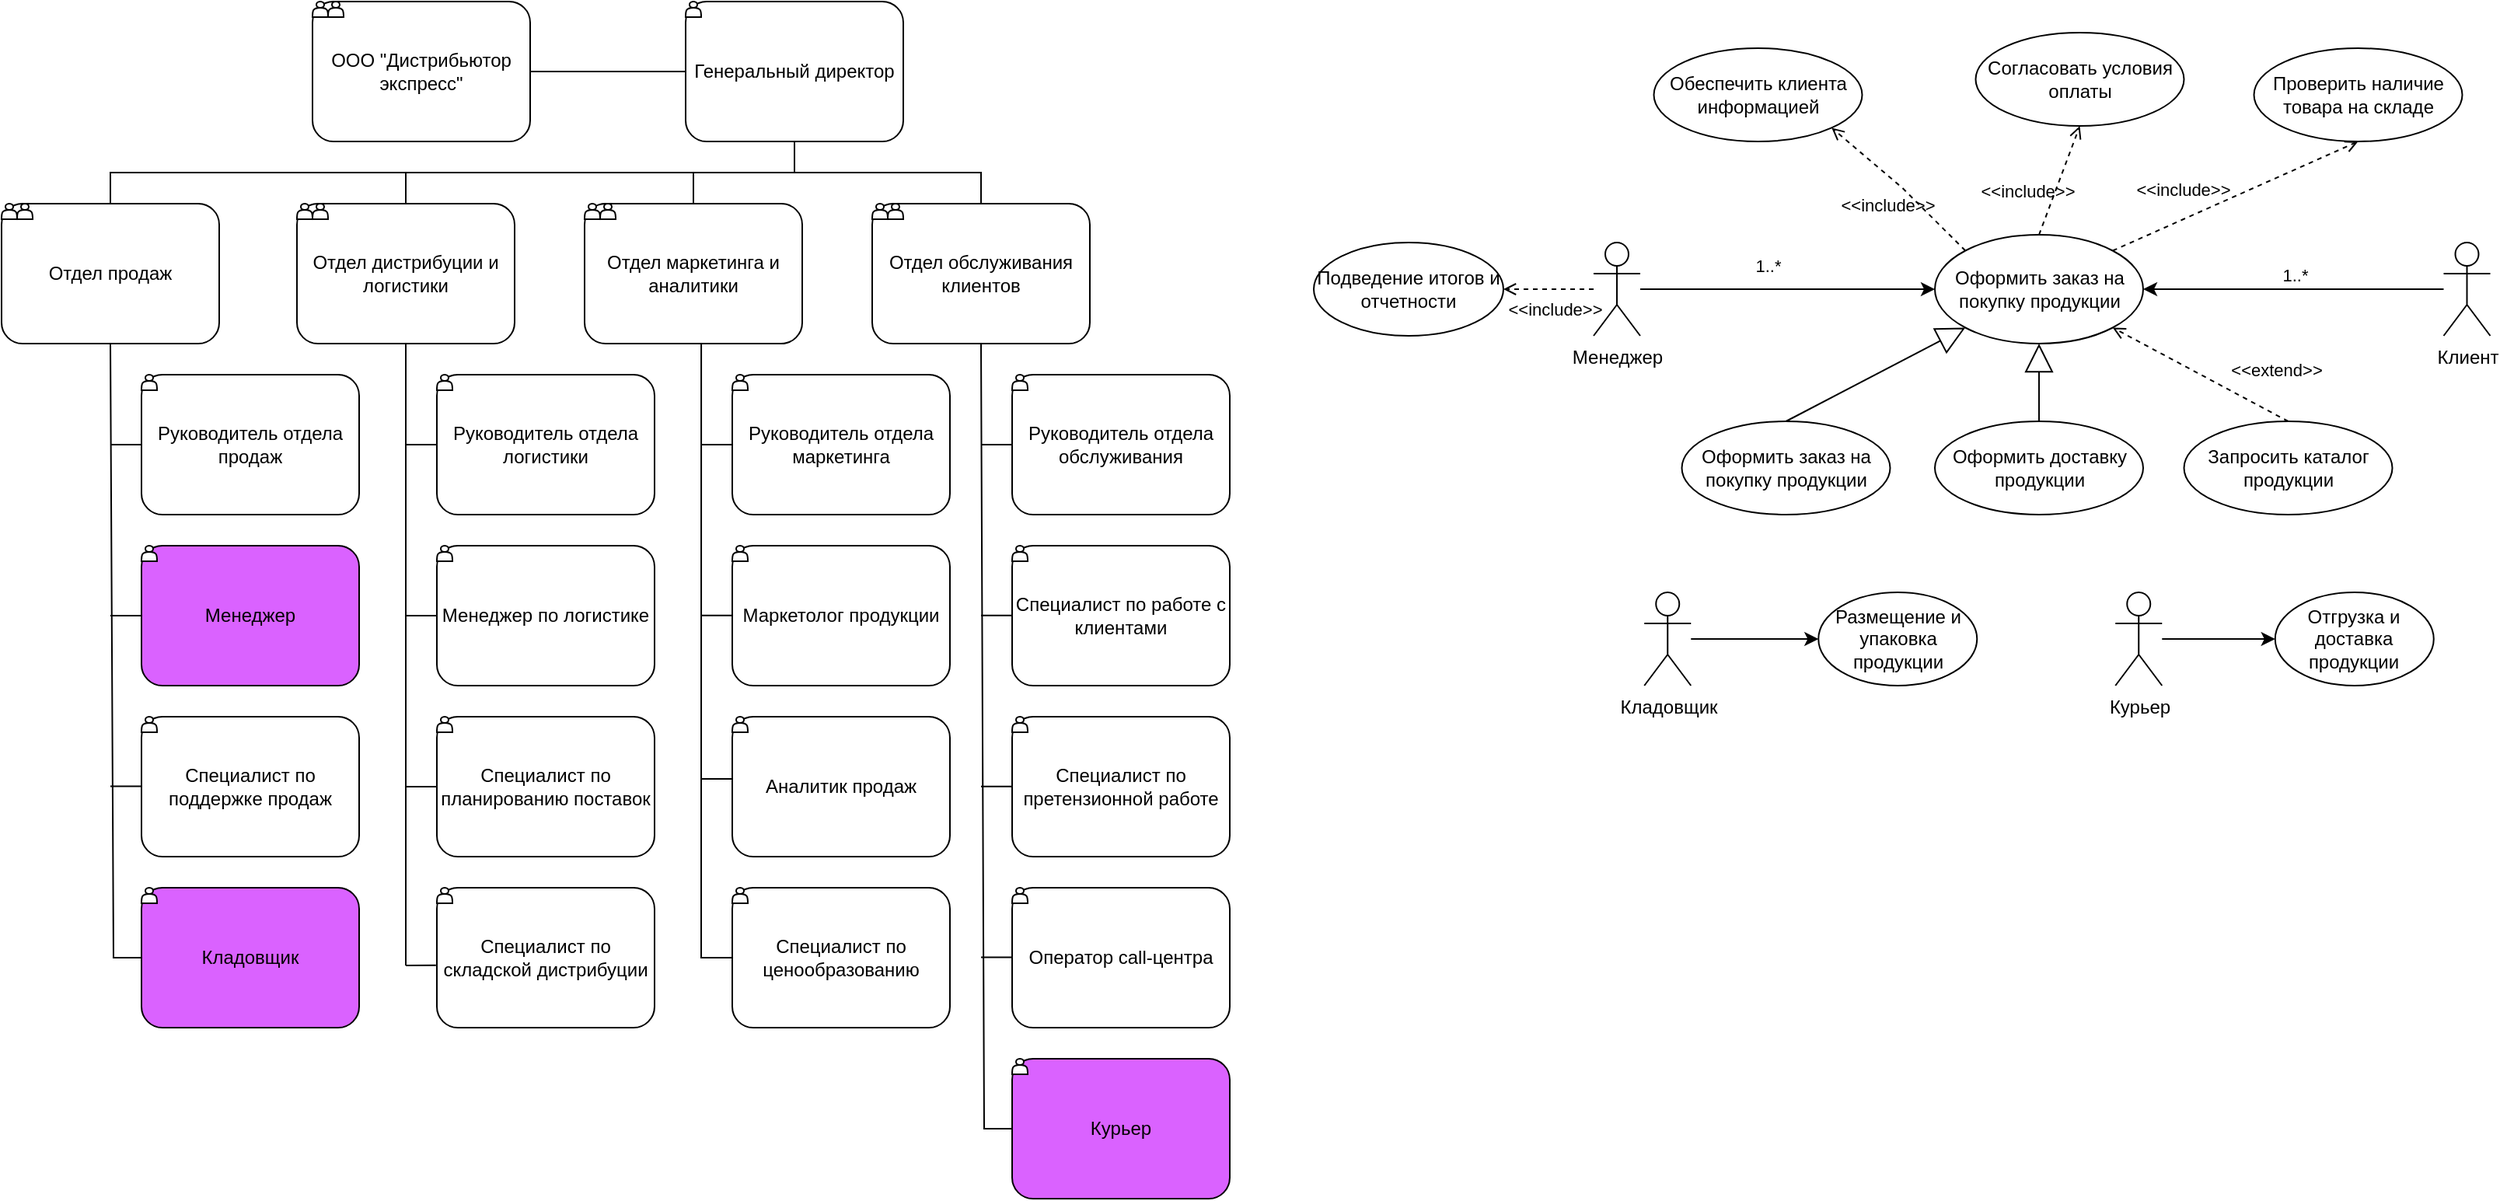 <mxfile version="28.2.6">
  <diagram name="Страница — 1" id="c6xEdB5K4qL8h1SHKxz1">
    <mxGraphModel dx="1753" dy="818" grid="1" gridSize="10" guides="1" tooltips="1" connect="1" arrows="1" fold="1" page="1" pageScale="1" pageWidth="827" pageHeight="1169" math="0" shadow="0">
      <root>
        <mxCell id="0" />
        <mxCell id="1" parent="0" />
        <mxCell id="CNhippC-PvLOj3uCZCu6-1" value="&lt;div style=&quot;&quot;&gt;&lt;span style=&quot;background-color: transparent; color: light-dark(rgb(0, 0, 0), rgb(255, 255, 255));&quot;&gt;ООО &quot;Дистрибьютор экспресс&quot;&lt;/span&gt;&lt;/div&gt;" style="rounded=1;whiteSpace=wrap;html=1;align=center;" parent="1" vertex="1">
          <mxGeometry x="218" y="80" width="140" height="90" as="geometry" />
        </mxCell>
        <mxCell id="CNhippC-PvLOj3uCZCu6-2" value="" style="shape=actor;whiteSpace=wrap;html=1;" parent="1" vertex="1">
          <mxGeometry x="218" y="80" width="10" height="10" as="geometry" />
        </mxCell>
        <mxCell id="CNhippC-PvLOj3uCZCu6-3" value="&lt;div style=&quot;&quot;&gt;&lt;span style=&quot;background-color: transparent; color: light-dark(rgb(0, 0, 0), rgb(255, 255, 255));&quot;&gt;Генеральный директор&lt;/span&gt;&lt;/div&gt;" style="rounded=1;whiteSpace=wrap;html=1;align=center;" parent="1" vertex="1">
          <mxGeometry x="458" y="80" width="140" height="90" as="geometry" />
        </mxCell>
        <mxCell id="CNhippC-PvLOj3uCZCu6-4" value="" style="shape=actor;whiteSpace=wrap;html=1;" parent="1" vertex="1">
          <mxGeometry x="458" y="80" width="10" height="10" as="geometry" />
        </mxCell>
        <mxCell id="CNhippC-PvLOj3uCZCu6-6" value="" style="endArrow=none;html=1;rounded=0;exitX=1;exitY=0.5;exitDx=0;exitDy=0;entryX=0;entryY=0.5;entryDx=0;entryDy=0;" parent="1" source="CNhippC-PvLOj3uCZCu6-1" target="CNhippC-PvLOj3uCZCu6-3" edge="1">
          <mxGeometry width="50" height="50" relative="1" as="geometry">
            <mxPoint x="398" y="250" as="sourcePoint" />
            <mxPoint x="448" y="200" as="targetPoint" />
          </mxGeometry>
        </mxCell>
        <mxCell id="CNhippC-PvLOj3uCZCu6-7" value="" style="shape=actor;whiteSpace=wrap;html=1;" parent="1" vertex="1">
          <mxGeometry x="228" y="80" width="10" height="10" as="geometry" />
        </mxCell>
        <mxCell id="CNhippC-PvLOj3uCZCu6-9" value="&lt;div style=&quot;&quot;&gt;&lt;span style=&quot;background-color: transparent; color: light-dark(rgb(0, 0, 0), rgb(255, 255, 255));&quot;&gt;Отдел продаж&lt;/span&gt;&lt;/div&gt;" style="rounded=1;whiteSpace=wrap;html=1;align=center;" parent="1" vertex="1">
          <mxGeometry x="18" y="210" width="140" height="90" as="geometry" />
        </mxCell>
        <mxCell id="CNhippC-PvLOj3uCZCu6-10" value="" style="shape=actor;whiteSpace=wrap;html=1;" parent="1" vertex="1">
          <mxGeometry x="18" y="210" width="10" height="10" as="geometry" />
        </mxCell>
        <mxCell id="CNhippC-PvLOj3uCZCu6-11" value="" style="shape=actor;whiteSpace=wrap;html=1;" parent="1" vertex="1">
          <mxGeometry x="28" y="210" width="10" height="10" as="geometry" />
        </mxCell>
        <mxCell id="CNhippC-PvLOj3uCZCu6-12" value="&lt;div style=&quot;&quot;&gt;Руководитель отдела продаж&lt;/div&gt;" style="rounded=1;whiteSpace=wrap;html=1;align=center;" parent="1" vertex="1">
          <mxGeometry x="108" y="320" width="140" height="90" as="geometry" />
        </mxCell>
        <mxCell id="CNhippC-PvLOj3uCZCu6-13" value="" style="shape=actor;whiteSpace=wrap;html=1;" parent="1" vertex="1">
          <mxGeometry x="108" y="320" width="10" height="10" as="geometry" />
        </mxCell>
        <mxCell id="CNhippC-PvLOj3uCZCu6-14" value="&lt;div style=&quot;&quot;&gt;Менеджер&lt;/div&gt;" style="rounded=1;whiteSpace=wrap;html=1;align=center;fillColor=#DA62FF;" parent="1" vertex="1">
          <mxGeometry x="108" y="430" width="140" height="90" as="geometry" />
        </mxCell>
        <mxCell id="CNhippC-PvLOj3uCZCu6-15" value="" style="shape=actor;whiteSpace=wrap;html=1;" parent="1" vertex="1">
          <mxGeometry x="108" y="430" width="10" height="10" as="geometry" />
        </mxCell>
        <mxCell id="CNhippC-PvLOj3uCZCu6-16" value="&lt;div style=&quot;&quot;&gt;Специалист по поддержке продаж&lt;/div&gt;" style="rounded=1;whiteSpace=wrap;html=1;align=center;" parent="1" vertex="1">
          <mxGeometry x="108" y="540" width="140" height="90" as="geometry" />
        </mxCell>
        <mxCell id="CNhippC-PvLOj3uCZCu6-17" value="" style="shape=actor;whiteSpace=wrap;html=1;" parent="1" vertex="1">
          <mxGeometry x="108" y="540" width="10" height="10" as="geometry" />
        </mxCell>
        <mxCell id="CNhippC-PvLOj3uCZCu6-18" value="" style="endArrow=none;html=1;rounded=0;entryX=0.5;entryY=1;entryDx=0;entryDy=0;exitX=0.5;exitY=0;exitDx=0;exitDy=0;" parent="1" source="CNhippC-PvLOj3uCZCu6-9" target="CNhippC-PvLOj3uCZCu6-3" edge="1">
          <mxGeometry width="50" height="50" relative="1" as="geometry">
            <mxPoint x="88" y="190" as="sourcePoint" />
            <mxPoint x="288" y="250" as="targetPoint" />
            <Array as="points">
              <mxPoint x="88" y="190" />
              <mxPoint x="528" y="190" />
            </Array>
          </mxGeometry>
        </mxCell>
        <mxCell id="CNhippC-PvLOj3uCZCu6-19" value="" style="endArrow=none;html=1;rounded=0;entryX=0.5;entryY=1;entryDx=0;entryDy=0;exitX=0;exitY=0.5;exitDx=0;exitDy=0;" parent="1" source="CNhippC-PvLOj3uCZCu6-79" target="CNhippC-PvLOj3uCZCu6-9" edge="1">
          <mxGeometry width="50" height="50" relative="1" as="geometry">
            <mxPoint x="58" y="550" as="sourcePoint" />
            <mxPoint x="288" y="270" as="targetPoint" />
            <Array as="points">
              <mxPoint x="90" y="695" />
            </Array>
          </mxGeometry>
        </mxCell>
        <mxCell id="CNhippC-PvLOj3uCZCu6-20" value="" style="endArrow=none;html=1;rounded=0;entryX=0;entryY=0.5;entryDx=0;entryDy=0;" parent="1" target="CNhippC-PvLOj3uCZCu6-12" edge="1">
          <mxGeometry width="50" height="50" relative="1" as="geometry">
            <mxPoint x="88" y="365" as="sourcePoint" />
            <mxPoint x="388" y="340" as="targetPoint" />
          </mxGeometry>
        </mxCell>
        <mxCell id="CNhippC-PvLOj3uCZCu6-21" value="" style="endArrow=none;html=1;rounded=0;exitX=0;exitY=0.5;exitDx=0;exitDy=0;" parent="1" source="CNhippC-PvLOj3uCZCu6-14" edge="1">
          <mxGeometry width="50" height="50" relative="1" as="geometry">
            <mxPoint x="378" y="530" as="sourcePoint" />
            <mxPoint x="88" y="475" as="targetPoint" />
          </mxGeometry>
        </mxCell>
        <mxCell id="CNhippC-PvLOj3uCZCu6-23" value="&lt;div style=&quot;&quot;&gt;&lt;span style=&quot;background-color: transparent; color: light-dark(rgb(0, 0, 0), rgb(255, 255, 255));&quot;&gt;Отдел дистрибуции и логистики&lt;/span&gt;&lt;/div&gt;" style="rounded=1;whiteSpace=wrap;html=1;align=center;" parent="1" vertex="1">
          <mxGeometry x="208" y="210" width="140" height="90" as="geometry" />
        </mxCell>
        <mxCell id="CNhippC-PvLOj3uCZCu6-24" value="" style="shape=actor;whiteSpace=wrap;html=1;" parent="1" vertex="1">
          <mxGeometry x="208" y="210" width="10" height="10" as="geometry" />
        </mxCell>
        <mxCell id="CNhippC-PvLOj3uCZCu6-25" value="" style="shape=actor;whiteSpace=wrap;html=1;" parent="1" vertex="1">
          <mxGeometry x="218" y="210" width="10" height="10" as="geometry" />
        </mxCell>
        <mxCell id="CNhippC-PvLOj3uCZCu6-26" value="" style="endArrow=none;html=1;rounded=0;entryX=0.5;entryY=0;entryDx=0;entryDy=0;" parent="1" target="CNhippC-PvLOj3uCZCu6-23" edge="1">
          <mxGeometry width="50" height="50" relative="1" as="geometry">
            <mxPoint x="278" y="190" as="sourcePoint" />
            <mxPoint x="428" y="220" as="targetPoint" />
          </mxGeometry>
        </mxCell>
        <mxCell id="CNhippC-PvLOj3uCZCu6-27" value="&lt;div style=&quot;&quot;&gt;Руководитель отдела логистики&lt;/div&gt;" style="rounded=1;whiteSpace=wrap;html=1;align=center;" parent="1" vertex="1">
          <mxGeometry x="298" y="320" width="140" height="90" as="geometry" />
        </mxCell>
        <mxCell id="CNhippC-PvLOj3uCZCu6-28" value="" style="shape=actor;whiteSpace=wrap;html=1;" parent="1" vertex="1">
          <mxGeometry x="298" y="320" width="10" height="10" as="geometry" />
        </mxCell>
        <mxCell id="CNhippC-PvLOj3uCZCu6-29" value="&lt;div style=&quot;&quot;&gt;Менеджер по логистике&lt;/div&gt;" style="rounded=1;whiteSpace=wrap;html=1;align=center;" parent="1" vertex="1">
          <mxGeometry x="298" y="430" width="140" height="90" as="geometry" />
        </mxCell>
        <mxCell id="CNhippC-PvLOj3uCZCu6-30" value="" style="shape=actor;whiteSpace=wrap;html=1;" parent="1" vertex="1">
          <mxGeometry x="298" y="430" width="10" height="10" as="geometry" />
        </mxCell>
        <mxCell id="CNhippC-PvLOj3uCZCu6-31" value="&lt;div style=&quot;&quot;&gt;Специалист по планированию поставок&lt;/div&gt;" style="rounded=1;whiteSpace=wrap;html=1;align=center;" parent="1" vertex="1">
          <mxGeometry x="298" y="540" width="140" height="90" as="geometry" />
        </mxCell>
        <mxCell id="CNhippC-PvLOj3uCZCu6-32" value="" style="shape=actor;whiteSpace=wrap;html=1;" parent="1" vertex="1">
          <mxGeometry x="298" y="540" width="10" height="10" as="geometry" />
        </mxCell>
        <mxCell id="CNhippC-PvLOj3uCZCu6-33" value="" style="endArrow=none;html=1;rounded=0;entryX=0.5;entryY=1;entryDx=0;entryDy=0;exitX=0;exitY=0.5;exitDx=0;exitDy=0;" parent="1" source="CNhippC-PvLOj3uCZCu6-31" target="CNhippC-PvLOj3uCZCu6-23" edge="1">
          <mxGeometry width="50" height="50" relative="1" as="geometry">
            <mxPoint x="448" y="440" as="sourcePoint" />
            <mxPoint x="498" y="390" as="targetPoint" />
            <Array as="points">
              <mxPoint x="278" y="585" />
            </Array>
          </mxGeometry>
        </mxCell>
        <mxCell id="CNhippC-PvLOj3uCZCu6-34" value="" style="endArrow=none;html=1;rounded=0;entryX=0;entryY=0.5;entryDx=0;entryDy=0;" parent="1" target="CNhippC-PvLOj3uCZCu6-29" edge="1">
          <mxGeometry width="50" height="50" relative="1" as="geometry">
            <mxPoint x="278" y="475" as="sourcePoint" />
            <mxPoint x="518" y="340" as="targetPoint" />
          </mxGeometry>
        </mxCell>
        <mxCell id="CNhippC-PvLOj3uCZCu6-35" value="" style="endArrow=none;html=1;rounded=0;entryX=0;entryY=0.5;entryDx=0;entryDy=0;" parent="1" target="CNhippC-PvLOj3uCZCu6-27" edge="1">
          <mxGeometry width="50" height="50" relative="1" as="geometry">
            <mxPoint x="278" y="365" as="sourcePoint" />
            <mxPoint x="568" y="300" as="targetPoint" />
          </mxGeometry>
        </mxCell>
        <mxCell id="CNhippC-PvLOj3uCZCu6-36" value="&lt;div style=&quot;&quot;&gt;Руководитель отдела маркетинга&lt;/div&gt;" style="rounded=1;whiteSpace=wrap;html=1;align=center;" parent="1" vertex="1">
          <mxGeometry x="488" y="320" width="140" height="90" as="geometry" />
        </mxCell>
        <mxCell id="CNhippC-PvLOj3uCZCu6-37" value="" style="shape=actor;whiteSpace=wrap;html=1;" parent="1" vertex="1">
          <mxGeometry x="488" y="320" width="10" height="10" as="geometry" />
        </mxCell>
        <mxCell id="CNhippC-PvLOj3uCZCu6-38" value="&lt;div style=&quot;&quot;&gt;&lt;span style=&quot;background-color: transparent; color: light-dark(rgb(0, 0, 0), rgb(255, 255, 255));&quot;&gt;Отдел маркетинга и аналитики&lt;/span&gt;&lt;/div&gt;" style="rounded=1;whiteSpace=wrap;html=1;align=center;" parent="1" vertex="1">
          <mxGeometry x="393" y="210" width="140" height="90" as="geometry" />
        </mxCell>
        <mxCell id="CNhippC-PvLOj3uCZCu6-39" value="" style="shape=actor;whiteSpace=wrap;html=1;" parent="1" vertex="1">
          <mxGeometry x="393" y="210" width="10" height="10" as="geometry" />
        </mxCell>
        <mxCell id="CNhippC-PvLOj3uCZCu6-40" value="" style="shape=actor;whiteSpace=wrap;html=1;" parent="1" vertex="1">
          <mxGeometry x="403" y="210" width="10" height="10" as="geometry" />
        </mxCell>
        <mxCell id="CNhippC-PvLOj3uCZCu6-41" value="&lt;div style=&quot;&quot;&gt;Маркетолог продукции&lt;/div&gt;" style="rounded=1;whiteSpace=wrap;html=1;align=center;" parent="1" vertex="1">
          <mxGeometry x="488" y="430" width="140" height="90" as="geometry" />
        </mxCell>
        <mxCell id="CNhippC-PvLOj3uCZCu6-42" value="" style="shape=actor;whiteSpace=wrap;html=1;" parent="1" vertex="1">
          <mxGeometry x="488" y="430" width="10" height="10" as="geometry" />
        </mxCell>
        <mxCell id="CNhippC-PvLOj3uCZCu6-43" value="" style="endArrow=none;html=1;rounded=0;entryX=0.536;entryY=1;entryDx=0;entryDy=0;exitX=0;exitY=0.5;exitDx=0;exitDy=0;entryPerimeter=0;" parent="1" source="CNhippC-PvLOj3uCZCu6-50" target="CNhippC-PvLOj3uCZCu6-38" edge="1">
          <mxGeometry width="50" height="50" relative="1" as="geometry">
            <mxPoint x="678" y="320" as="sourcePoint" />
            <mxPoint x="728" y="270" as="targetPoint" />
            <Array as="points">
              <mxPoint x="468" y="695" />
            </Array>
          </mxGeometry>
        </mxCell>
        <mxCell id="CNhippC-PvLOj3uCZCu6-44" value="&lt;div style=&quot;&quot;&gt;Специалист по складской дистрибуции&lt;/div&gt;" style="rounded=1;whiteSpace=wrap;html=1;align=center;" parent="1" vertex="1">
          <mxGeometry x="298" y="650" width="140" height="90" as="geometry" />
        </mxCell>
        <mxCell id="CNhippC-PvLOj3uCZCu6-45" value="" style="shape=actor;whiteSpace=wrap;html=1;" parent="1" vertex="1">
          <mxGeometry x="298" y="650" width="10" height="10" as="geometry" />
        </mxCell>
        <mxCell id="CNhippC-PvLOj3uCZCu6-46" value="" style="endArrow=none;html=1;rounded=0;entryX=-0.004;entryY=0.554;entryDx=0;entryDy=0;entryPerimeter=0;" parent="1" target="CNhippC-PvLOj3uCZCu6-44" edge="1">
          <mxGeometry width="50" height="50" relative="1" as="geometry">
            <mxPoint x="278" y="700" as="sourcePoint" />
            <mxPoint x="248" y="730" as="targetPoint" />
            <Array as="points" />
          </mxGeometry>
        </mxCell>
        <mxCell id="CNhippC-PvLOj3uCZCu6-47" value="" style="endArrow=none;html=1;rounded=0;" parent="1" edge="1">
          <mxGeometry width="50" height="50" relative="1" as="geometry">
            <mxPoint x="278" y="580" as="sourcePoint" />
            <mxPoint x="278" y="700" as="targetPoint" />
          </mxGeometry>
        </mxCell>
        <mxCell id="CNhippC-PvLOj3uCZCu6-48" value="&lt;div style=&quot;&quot;&gt;Аналитик продаж&lt;/div&gt;" style="rounded=1;whiteSpace=wrap;html=1;align=center;" parent="1" vertex="1">
          <mxGeometry x="488" y="540" width="140" height="90" as="geometry" />
        </mxCell>
        <mxCell id="CNhippC-PvLOj3uCZCu6-49" value="" style="shape=actor;whiteSpace=wrap;html=1;" parent="1" vertex="1">
          <mxGeometry x="488" y="540" width="10" height="10" as="geometry" />
        </mxCell>
        <mxCell id="CNhippC-PvLOj3uCZCu6-50" value="&lt;div style=&quot;&quot;&gt;Специалист по ценообразованию&lt;/div&gt;" style="rounded=1;whiteSpace=wrap;html=1;align=center;" parent="1" vertex="1">
          <mxGeometry x="488" y="650" width="140" height="90" as="geometry" />
        </mxCell>
        <mxCell id="CNhippC-PvLOj3uCZCu6-51" value="" style="shape=actor;whiteSpace=wrap;html=1;" parent="1" vertex="1">
          <mxGeometry x="488" y="650" width="10" height="10" as="geometry" />
        </mxCell>
        <mxCell id="CNhippC-PvLOj3uCZCu6-55" value="&lt;div style=&quot;&quot;&gt;&lt;span style=&quot;background-color: transparent; color: light-dark(rgb(0, 0, 0), rgb(255, 255, 255));&quot;&gt;Отдел обслуживания клиентов&lt;/span&gt;&lt;/div&gt;" style="rounded=1;whiteSpace=wrap;html=1;align=center;" parent="1" vertex="1">
          <mxGeometry x="578" y="210" width="140" height="90" as="geometry" />
        </mxCell>
        <mxCell id="CNhippC-PvLOj3uCZCu6-56" value="" style="shape=actor;whiteSpace=wrap;html=1;" parent="1" vertex="1">
          <mxGeometry x="578" y="210" width="10" height="10" as="geometry" />
        </mxCell>
        <mxCell id="CNhippC-PvLOj3uCZCu6-57" value="" style="shape=actor;whiteSpace=wrap;html=1;" parent="1" vertex="1">
          <mxGeometry x="588" y="210" width="10" height="10" as="geometry" />
        </mxCell>
        <mxCell id="CNhippC-PvLOj3uCZCu6-58" value="&lt;div style=&quot;&quot;&gt;Руководитель отдела обслуживания&lt;/div&gt;" style="rounded=1;whiteSpace=wrap;html=1;align=center;" parent="1" vertex="1">
          <mxGeometry x="668" y="320" width="140" height="90" as="geometry" />
        </mxCell>
        <mxCell id="CNhippC-PvLOj3uCZCu6-59" value="" style="shape=actor;whiteSpace=wrap;html=1;" parent="1" vertex="1">
          <mxGeometry x="668" y="320" width="10" height="10" as="geometry" />
        </mxCell>
        <mxCell id="CNhippC-PvLOj3uCZCu6-60" value="" style="endArrow=none;html=1;rounded=0;entryX=0;entryY=0.5;entryDx=0;entryDy=0;" parent="1" target="CNhippC-PvLOj3uCZCu6-58" edge="1">
          <mxGeometry width="50" height="50" relative="1" as="geometry">
            <mxPoint x="648" y="365" as="sourcePoint" />
            <mxPoint x="698" y="370" as="targetPoint" />
          </mxGeometry>
        </mxCell>
        <mxCell id="CNhippC-PvLOj3uCZCu6-61" value="&lt;div style=&quot;&quot;&gt;Специалист по работе с клиентами&lt;/div&gt;" style="rounded=1;whiteSpace=wrap;html=1;align=center;" parent="1" vertex="1">
          <mxGeometry x="668" y="430" width="140" height="90" as="geometry" />
        </mxCell>
        <mxCell id="CNhippC-PvLOj3uCZCu6-62" value="" style="shape=actor;whiteSpace=wrap;html=1;" parent="1" vertex="1">
          <mxGeometry x="668" y="430" width="10" height="10" as="geometry" />
        </mxCell>
        <mxCell id="CNhippC-PvLOj3uCZCu6-63" value="&lt;div style=&quot;&quot;&gt;Специалист по претензионной работе&lt;/div&gt;" style="rounded=1;whiteSpace=wrap;html=1;align=center;" parent="1" vertex="1">
          <mxGeometry x="668" y="540" width="140" height="90" as="geometry" />
        </mxCell>
        <mxCell id="CNhippC-PvLOj3uCZCu6-64" value="" style="shape=actor;whiteSpace=wrap;html=1;" parent="1" vertex="1">
          <mxGeometry x="668" y="540" width="10" height="10" as="geometry" />
        </mxCell>
        <mxCell id="CNhippC-PvLOj3uCZCu6-65" value="&lt;div style=&quot;&quot;&gt;Оператор call-центра&lt;/div&gt;" style="rounded=1;whiteSpace=wrap;html=1;align=center;" parent="1" vertex="1">
          <mxGeometry x="668" y="650" width="140" height="90" as="geometry" />
        </mxCell>
        <mxCell id="CNhippC-PvLOj3uCZCu6-66" value="" style="shape=actor;whiteSpace=wrap;html=1;" parent="1" vertex="1">
          <mxGeometry x="668" y="650" width="10" height="10" as="geometry" />
        </mxCell>
        <mxCell id="CNhippC-PvLOj3uCZCu6-67" value="" style="endArrow=none;html=1;rounded=0;entryX=0.5;entryY=1;entryDx=0;entryDy=0;exitX=0;exitY=0.5;exitDx=0;exitDy=0;" parent="1" source="CNhippC-PvLOj3uCZCu6-83" target="CNhippC-PvLOj3uCZCu6-55" edge="1">
          <mxGeometry width="50" height="50" relative="1" as="geometry">
            <mxPoint x="738" y="310" as="sourcePoint" />
            <mxPoint x="788" y="260" as="targetPoint" />
            <Array as="points">
              <mxPoint x="650" y="805" />
            </Array>
          </mxGeometry>
        </mxCell>
        <mxCell id="CNhippC-PvLOj3uCZCu6-68" value="" style="endArrow=none;html=1;rounded=0;exitX=0.5;exitY=0;exitDx=0;exitDy=0;" parent="1" source="CNhippC-PvLOj3uCZCu6-38" edge="1">
          <mxGeometry width="50" height="50" relative="1" as="geometry">
            <mxPoint x="688" y="160" as="sourcePoint" />
            <mxPoint x="463" y="190" as="targetPoint" />
          </mxGeometry>
        </mxCell>
        <mxCell id="CNhippC-PvLOj3uCZCu6-69" value="" style="endArrow=none;html=1;rounded=0;entryX=0.5;entryY=1;entryDx=0;entryDy=0;exitX=0.5;exitY=0;exitDx=0;exitDy=0;" parent="1" source="CNhippC-PvLOj3uCZCu6-55" target="CNhippC-PvLOj3uCZCu6-3" edge="1">
          <mxGeometry width="50" height="50" relative="1" as="geometry">
            <mxPoint x="718" y="200" as="sourcePoint" />
            <mxPoint x="768" y="150" as="targetPoint" />
            <Array as="points">
              <mxPoint x="648" y="190" />
              <mxPoint x="528" y="190" />
            </Array>
          </mxGeometry>
        </mxCell>
        <mxCell id="CNhippC-PvLOj3uCZCu6-72" value="" style="endArrow=none;html=1;rounded=0;entryX=0;entryY=0.5;entryDx=0;entryDy=0;" parent="1" target="CNhippC-PvLOj3uCZCu6-36" edge="1">
          <mxGeometry width="50" height="50" relative="1" as="geometry">
            <mxPoint x="468" y="365" as="sourcePoint" />
            <mxPoint x="508" y="360" as="targetPoint" />
          </mxGeometry>
        </mxCell>
        <mxCell id="CNhippC-PvLOj3uCZCu6-73" value="" style="endArrow=none;html=1;rounded=0;entryX=0;entryY=0.5;entryDx=0;entryDy=0;" parent="1" edge="1">
          <mxGeometry width="50" height="50" relative="1" as="geometry">
            <mxPoint x="468" y="474.86" as="sourcePoint" />
            <mxPoint x="488" y="474.86" as="targetPoint" />
          </mxGeometry>
        </mxCell>
        <mxCell id="CNhippC-PvLOj3uCZCu6-74" value="" style="endArrow=none;html=1;rounded=0;entryX=0;entryY=0.5;entryDx=0;entryDy=0;" parent="1" edge="1">
          <mxGeometry width="50" height="50" relative="1" as="geometry">
            <mxPoint x="468" y="580" as="sourcePoint" />
            <mxPoint x="488" y="580" as="targetPoint" />
          </mxGeometry>
        </mxCell>
        <mxCell id="CNhippC-PvLOj3uCZCu6-75" value="" style="endArrow=none;html=1;rounded=0;entryX=0;entryY=0.5;entryDx=0;entryDy=0;" parent="1" edge="1">
          <mxGeometry width="50" height="50" relative="1" as="geometry">
            <mxPoint x="648" y="474.86" as="sourcePoint" />
            <mxPoint x="668" y="474.86" as="targetPoint" />
          </mxGeometry>
        </mxCell>
        <mxCell id="CNhippC-PvLOj3uCZCu6-76" value="" style="endArrow=none;html=1;rounded=0;entryX=0;entryY=0.5;entryDx=0;entryDy=0;" parent="1" edge="1">
          <mxGeometry width="50" height="50" relative="1" as="geometry">
            <mxPoint x="648" y="584.86" as="sourcePoint" />
            <mxPoint x="668" y="584.86" as="targetPoint" />
          </mxGeometry>
        </mxCell>
        <mxCell id="CNhippC-PvLOj3uCZCu6-79" value="&lt;div style=&quot;&quot;&gt;Кладовщик&lt;/div&gt;" style="rounded=1;whiteSpace=wrap;html=1;align=center;fillColor=#DA62FF;" parent="1" vertex="1">
          <mxGeometry x="108" y="650" width="140" height="90" as="geometry" />
        </mxCell>
        <mxCell id="CNhippC-PvLOj3uCZCu6-81" value="" style="endArrow=none;html=1;rounded=0;exitX=0;exitY=0.5;exitDx=0;exitDy=0;" parent="1" edge="1">
          <mxGeometry width="50" height="50" relative="1" as="geometry">
            <mxPoint x="108" y="584.78" as="sourcePoint" />
            <mxPoint x="88" y="584.78" as="targetPoint" />
          </mxGeometry>
        </mxCell>
        <mxCell id="CNhippC-PvLOj3uCZCu6-82" value="" style="shape=actor;whiteSpace=wrap;html=1;" parent="1" vertex="1">
          <mxGeometry x="108" y="650" width="10" height="10" as="geometry" />
        </mxCell>
        <mxCell id="CNhippC-PvLOj3uCZCu6-83" value="&lt;div style=&quot;&quot;&gt;Курьер&lt;/div&gt;" style="rounded=1;whiteSpace=wrap;html=1;align=center;fillColor=#DA62FF;" parent="1" vertex="1">
          <mxGeometry x="668" y="760" width="140" height="90" as="geometry" />
        </mxCell>
        <mxCell id="CNhippC-PvLOj3uCZCu6-84" value="" style="shape=actor;whiteSpace=wrap;html=1;" parent="1" vertex="1">
          <mxGeometry x="668" y="760" width="10" height="10" as="geometry" />
        </mxCell>
        <mxCell id="CNhippC-PvLOj3uCZCu6-85" value="" style="endArrow=none;html=1;rounded=0;entryX=0;entryY=0.5;entryDx=0;entryDy=0;" parent="1" edge="1">
          <mxGeometry width="50" height="50" relative="1" as="geometry">
            <mxPoint x="648" y="694.78" as="sourcePoint" />
            <mxPoint x="668" y="694.78" as="targetPoint" />
          </mxGeometry>
        </mxCell>
        <mxCell id="CNhippC-PvLOj3uCZCu6-90" style="edgeStyle=orthogonalEdgeStyle;rounded=0;orthogonalLoop=1;jettySize=auto;html=1;entryX=0;entryY=0.5;entryDx=0;entryDy=0;" parent="1" source="CNhippC-PvLOj3uCZCu6-86" target="CNhippC-PvLOj3uCZCu6-89" edge="1">
          <mxGeometry relative="1" as="geometry" />
        </mxCell>
        <mxCell id="CNhippC-PvLOj3uCZCu6-98" value="1..*" style="edgeLabel;html=1;align=center;verticalAlign=middle;resizable=0;points=[];" parent="CNhippC-PvLOj3uCZCu6-90" vertex="1" connectable="0">
          <mxGeometry x="-0.097" y="3" relative="1" as="geometry">
            <mxPoint x="-4" y="-12" as="offset" />
          </mxGeometry>
        </mxCell>
        <mxCell id="CNhippC-PvLOj3uCZCu6-86" value="Менеджер" style="shape=umlActor;verticalLabelPosition=bottom;verticalAlign=top;html=1;outlineConnect=0;" parent="1" vertex="1">
          <mxGeometry x="1042" y="235" width="30" height="60" as="geometry" />
        </mxCell>
        <mxCell id="CNhippC-PvLOj3uCZCu6-91" style="edgeStyle=orthogonalEdgeStyle;rounded=0;orthogonalLoop=1;jettySize=auto;html=1;entryX=1;entryY=0.5;entryDx=0;entryDy=0;" parent="1" source="CNhippC-PvLOj3uCZCu6-88" target="CNhippC-PvLOj3uCZCu6-89" edge="1">
          <mxGeometry relative="1" as="geometry" />
        </mxCell>
        <mxCell id="CNhippC-PvLOj3uCZCu6-88" value="Клиент" style="shape=umlActor;verticalLabelPosition=bottom;verticalAlign=top;html=1;outlineConnect=0;" parent="1" vertex="1">
          <mxGeometry x="1588.75" y="235" width="30" height="60" as="geometry" />
        </mxCell>
        <mxCell id="CNhippC-PvLOj3uCZCu6-89" value="Оформить заказ на покупку продукции" style="ellipse;whiteSpace=wrap;html=1;" parent="1" vertex="1">
          <mxGeometry x="1261.5" y="230" width="134" height="70" as="geometry" />
        </mxCell>
        <mxCell id="CNhippC-PvLOj3uCZCu6-92" value="Обеспечить клиента информацией" style="ellipse;whiteSpace=wrap;html=1;" parent="1" vertex="1">
          <mxGeometry x="1080.75" y="110" width="134" height="60" as="geometry" />
        </mxCell>
        <mxCell id="CNhippC-PvLOj3uCZCu6-95" value="&amp;lt;&amp;lt;include&amp;gt;&amp;gt;" style="html=1;verticalAlign=bottom;labelBackgroundColor=none;endArrow=open;endFill=0;dashed=1;rounded=0;exitX=0;exitY=0;exitDx=0;exitDy=0;entryX=1;entryY=1;entryDx=0;entryDy=0;" parent="1" source="CNhippC-PvLOj3uCZCu6-89" target="CNhippC-PvLOj3uCZCu6-92" edge="1">
          <mxGeometry x="-0.134" y="21" width="160" relative="1" as="geometry">
            <mxPoint x="1160.75" y="370" as="sourcePoint" />
            <mxPoint x="1320.75" y="370" as="targetPoint" />
            <Array as="points">
              <mxPoint x="1240.75" y="200" />
            </Array>
            <mxPoint y="1" as="offset" />
          </mxGeometry>
        </mxCell>
        <mxCell id="CNhippC-PvLOj3uCZCu6-96" value="Согласовать условия оплаты" style="ellipse;whiteSpace=wrap;html=1;" parent="1" vertex="1">
          <mxGeometry x="1287.75" y="100" width="134" height="60" as="geometry" />
        </mxCell>
        <mxCell id="CNhippC-PvLOj3uCZCu6-97" value="&amp;lt;&amp;lt;include&amp;gt;&amp;gt;" style="html=1;verticalAlign=bottom;labelBackgroundColor=none;endArrow=open;endFill=0;dashed=1;rounded=0;exitX=0.5;exitY=0;exitDx=0;exitDy=0;entryX=0.5;entryY=1;entryDx=0;entryDy=0;" parent="1" source="CNhippC-PvLOj3uCZCu6-89" target="CNhippC-PvLOj3uCZCu6-96" edge="1">
          <mxGeometry x="-0.579" y="14" width="160" relative="1" as="geometry">
            <mxPoint x="1327.5" y="230" as="sourcePoint" />
            <mxPoint x="1229.75" y="190" as="targetPoint" />
            <Array as="points" />
            <mxPoint as="offset" />
          </mxGeometry>
        </mxCell>
        <mxCell id="CNhippC-PvLOj3uCZCu6-99" value="1..*" style="edgeLabel;html=1;align=center;verticalAlign=middle;resizable=0;points=[];" parent="1" vertex="1" connectable="0">
          <mxGeometry x="1140.75" y="250" as="geometry">
            <mxPoint x="352" y="6" as="offset" />
          </mxGeometry>
        </mxCell>
        <mxCell id="W4Z469L1BFErJ4tzV94s-1" value="&amp;lt;&amp;lt;include&amp;gt;&amp;gt;" style="html=1;verticalAlign=bottom;labelBackgroundColor=none;endArrow=open;endFill=0;dashed=1;rounded=0;exitX=1;exitY=0;exitDx=0;exitDy=0;entryX=0.5;entryY=1;entryDx=0;entryDy=0;" edge="1" parent="1" source="CNhippC-PvLOj3uCZCu6-89" target="W4Z469L1BFErJ4tzV94s-2">
          <mxGeometry x="-0.383" y="9" width="160" relative="1" as="geometry">
            <mxPoint x="1341.75" y="450" as="sourcePoint" />
            <mxPoint x="1367.75" y="380" as="targetPoint" />
            <Array as="points" />
            <mxPoint as="offset" />
          </mxGeometry>
        </mxCell>
        <mxCell id="W4Z469L1BFErJ4tzV94s-2" value="Проверить наличие товара на складе" style="ellipse;whiteSpace=wrap;html=1;" vertex="1" parent="1">
          <mxGeometry x="1466.75" y="110" width="134" height="60" as="geometry" />
        </mxCell>
        <mxCell id="W4Z469L1BFErJ4tzV94s-3" value="Оформить заказ на покупку продукции" style="ellipse;whiteSpace=wrap;html=1;" vertex="1" parent="1">
          <mxGeometry x="1098.75" y="350" width="134" height="60" as="geometry" />
        </mxCell>
        <mxCell id="W4Z469L1BFErJ4tzV94s-4" value="" style="endArrow=block;endSize=16;endFill=0;html=1;rounded=0;exitX=0.5;exitY=0;exitDx=0;exitDy=0;entryX=0;entryY=1;entryDx=0;entryDy=0;" edge="1" parent="1" source="W4Z469L1BFErJ4tzV94s-3" target="CNhippC-PvLOj3uCZCu6-89">
          <mxGeometry x="0.525" y="80" width="160" relative="1" as="geometry">
            <mxPoint x="1278.75" y="420" as="sourcePoint" />
            <mxPoint x="1438.75" y="420" as="targetPoint" />
            <mxPoint as="offset" />
          </mxGeometry>
        </mxCell>
        <mxCell id="W4Z469L1BFErJ4tzV94s-5" value="&amp;lt;&amp;lt;extend&amp;gt;&amp;gt;" style="html=1;verticalAlign=bottom;labelBackgroundColor=none;endArrow=open;endFill=0;dashed=1;rounded=0;exitX=0.5;exitY=0;exitDx=0;exitDy=0;entryX=1;entryY=1;entryDx=0;entryDy=0;" edge="1" parent="1" source="W4Z469L1BFErJ4tzV94s-6" target="CNhippC-PvLOj3uCZCu6-89">
          <mxGeometry x="-0.718" y="-18" width="160" relative="1" as="geometry">
            <mxPoint x="1323.75" y="470" as="sourcePoint" />
            <mxPoint x="1483.75" y="470" as="targetPoint" />
            <mxPoint as="offset" />
          </mxGeometry>
        </mxCell>
        <mxCell id="W4Z469L1BFErJ4tzV94s-6" value="Запросить каталог продукции" style="ellipse;whiteSpace=wrap;html=1;" vertex="1" parent="1">
          <mxGeometry x="1421.75" y="350" width="134" height="60" as="geometry" />
        </mxCell>
        <mxCell id="W4Z469L1BFErJ4tzV94s-7" value="" style="endArrow=block;endSize=16;endFill=0;html=1;rounded=0;exitX=0.5;exitY=0;exitDx=0;exitDy=0;entryX=0.5;entryY=1;entryDx=0;entryDy=0;" edge="1" parent="1" source="W4Z469L1BFErJ4tzV94s-8" target="CNhippC-PvLOj3uCZCu6-89">
          <mxGeometry x="0.525" y="80" width="160" relative="1" as="geometry">
            <mxPoint x="1324.25" y="590" as="sourcePoint" />
            <mxPoint x="1373.25" y="520" as="targetPoint" />
            <mxPoint as="offset" />
          </mxGeometry>
        </mxCell>
        <mxCell id="W4Z469L1BFErJ4tzV94s-8" value="Оформить доставку продукции" style="ellipse;whiteSpace=wrap;html=1;" vertex="1" parent="1">
          <mxGeometry x="1261.5" y="350" width="134" height="60" as="geometry" />
        </mxCell>
        <mxCell id="W4Z469L1BFErJ4tzV94s-9" value="Кладовщик" style="shape=umlActor;verticalLabelPosition=bottom;verticalAlign=top;html=1;outlineConnect=0;" vertex="1" parent="1">
          <mxGeometry x="1074.63" y="460" width="30" height="60" as="geometry" />
        </mxCell>
        <mxCell id="W4Z469L1BFErJ4tzV94s-10" value="Размещение и упаковка продукции" style="ellipse;whiteSpace=wrap;html=1;" vertex="1" parent="1">
          <mxGeometry x="1186.63" y="460" width="102" height="60" as="geometry" />
        </mxCell>
        <mxCell id="W4Z469L1BFErJ4tzV94s-11" value="" style="endArrow=classic;html=1;rounded=0;entryX=0;entryY=0.5;entryDx=0;entryDy=0;" edge="1" parent="1" source="W4Z469L1BFErJ4tzV94s-9" target="W4Z469L1BFErJ4tzV94s-10">
          <mxGeometry width="50" height="50" relative="1" as="geometry">
            <mxPoint x="1374.63" y="430" as="sourcePoint" />
            <mxPoint x="1424.63" y="380" as="targetPoint" />
          </mxGeometry>
        </mxCell>
        <mxCell id="W4Z469L1BFErJ4tzV94s-12" value="Курьер" style="shape=umlActor;verticalLabelPosition=bottom;verticalAlign=top;html=1;outlineConnect=0;" vertex="1" parent="1">
          <mxGeometry x="1377.63" y="460" width="30" height="60" as="geometry" />
        </mxCell>
        <mxCell id="W4Z469L1BFErJ4tzV94s-13" value="Отгрузка и доставка продукции" style="ellipse;whiteSpace=wrap;html=1;" vertex="1" parent="1">
          <mxGeometry x="1480.38" y="460" width="102" height="60" as="geometry" />
        </mxCell>
        <mxCell id="W4Z469L1BFErJ4tzV94s-14" value="" style="endArrow=classic;html=1;rounded=0;entryX=0;entryY=0.5;entryDx=0;entryDy=0;" edge="1" parent="1" source="W4Z469L1BFErJ4tzV94s-12" target="W4Z469L1BFErJ4tzV94s-13">
          <mxGeometry width="50" height="50" relative="1" as="geometry">
            <mxPoint x="1134.63" y="480" as="sourcePoint" />
            <mxPoint x="1216.63" y="480" as="targetPoint" />
          </mxGeometry>
        </mxCell>
        <mxCell id="W4Z469L1BFErJ4tzV94s-15" value="Подведение итогов и отчетности" style="ellipse;whiteSpace=wrap;html=1;" vertex="1" parent="1">
          <mxGeometry x="862" y="235" width="122" height="60" as="geometry" />
        </mxCell>
        <mxCell id="W4Z469L1BFErJ4tzV94s-16" value="&amp;lt;&amp;lt;include&amp;gt;&amp;gt;" style="html=1;verticalAlign=bottom;labelBackgroundColor=none;endArrow=open;endFill=0;dashed=1;rounded=0;entryX=1;entryY=0.5;entryDx=0;entryDy=0;" edge="1" parent="1" source="CNhippC-PvLOj3uCZCu6-86" target="W4Z469L1BFErJ4tzV94s-15">
          <mxGeometry x="-0.134" y="21" width="160" relative="1" as="geometry">
            <mxPoint x="1308" y="259" as="sourcePoint" />
            <mxPoint x="1222" y="180" as="targetPoint" />
            <Array as="points" />
            <mxPoint y="1" as="offset" />
          </mxGeometry>
        </mxCell>
      </root>
    </mxGraphModel>
  </diagram>
</mxfile>
